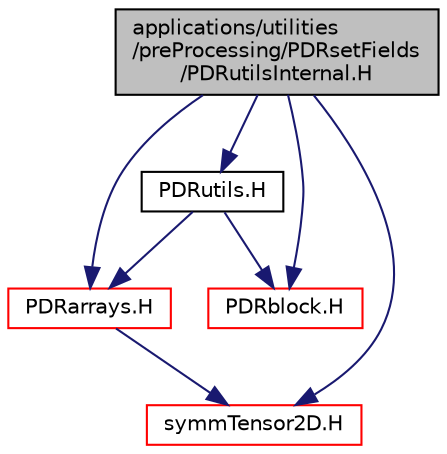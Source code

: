 digraph "applications/utilities/preProcessing/PDRsetFields/PDRutilsInternal.H"
{
  bgcolor="transparent";
  edge [fontname="Helvetica",fontsize="10",labelfontname="Helvetica",labelfontsize="10"];
  node [fontname="Helvetica",fontsize="10",shape=record];
  Node1 [label="applications/utilities\l/preProcessing/PDRsetFields\l/PDRutilsInternal.H",height=0.2,width=0.4,color="black", fillcolor="grey75", style="filled" fontcolor="black"];
  Node1 -> Node2 [color="midnightblue",fontsize="10",style="solid",fontname="Helvetica"];
  Node2 [label="PDRutils.H",height=0.2,width=0.4,color="black",URL="$PDRutils_8H.html"];
  Node2 -> Node3 [color="midnightblue",fontsize="10",style="solid",fontname="Helvetica"];
  Node3 [label="PDRarrays.H",height=0.2,width=0.4,color="red",URL="$PDRarrays_8H.html"];
  Node3 -> Node4 [color="midnightblue",fontsize="10",style="solid",fontname="Helvetica"];
  Node4 [label="symmTensor2D.H",height=0.2,width=0.4,color="red",URL="$symmTensor2D_8H.html"];
  Node2 -> Node5 [color="midnightblue",fontsize="10",style="solid",fontname="Helvetica"];
  Node5 [label="PDRblock.H",height=0.2,width=0.4,color="red",URL="$PDRblock_8H.html"];
  Node1 -> Node3 [color="midnightblue",fontsize="10",style="solid",fontname="Helvetica"];
  Node1 -> Node5 [color="midnightblue",fontsize="10",style="solid",fontname="Helvetica"];
  Node1 -> Node4 [color="midnightblue",fontsize="10",style="solid",fontname="Helvetica"];
}
